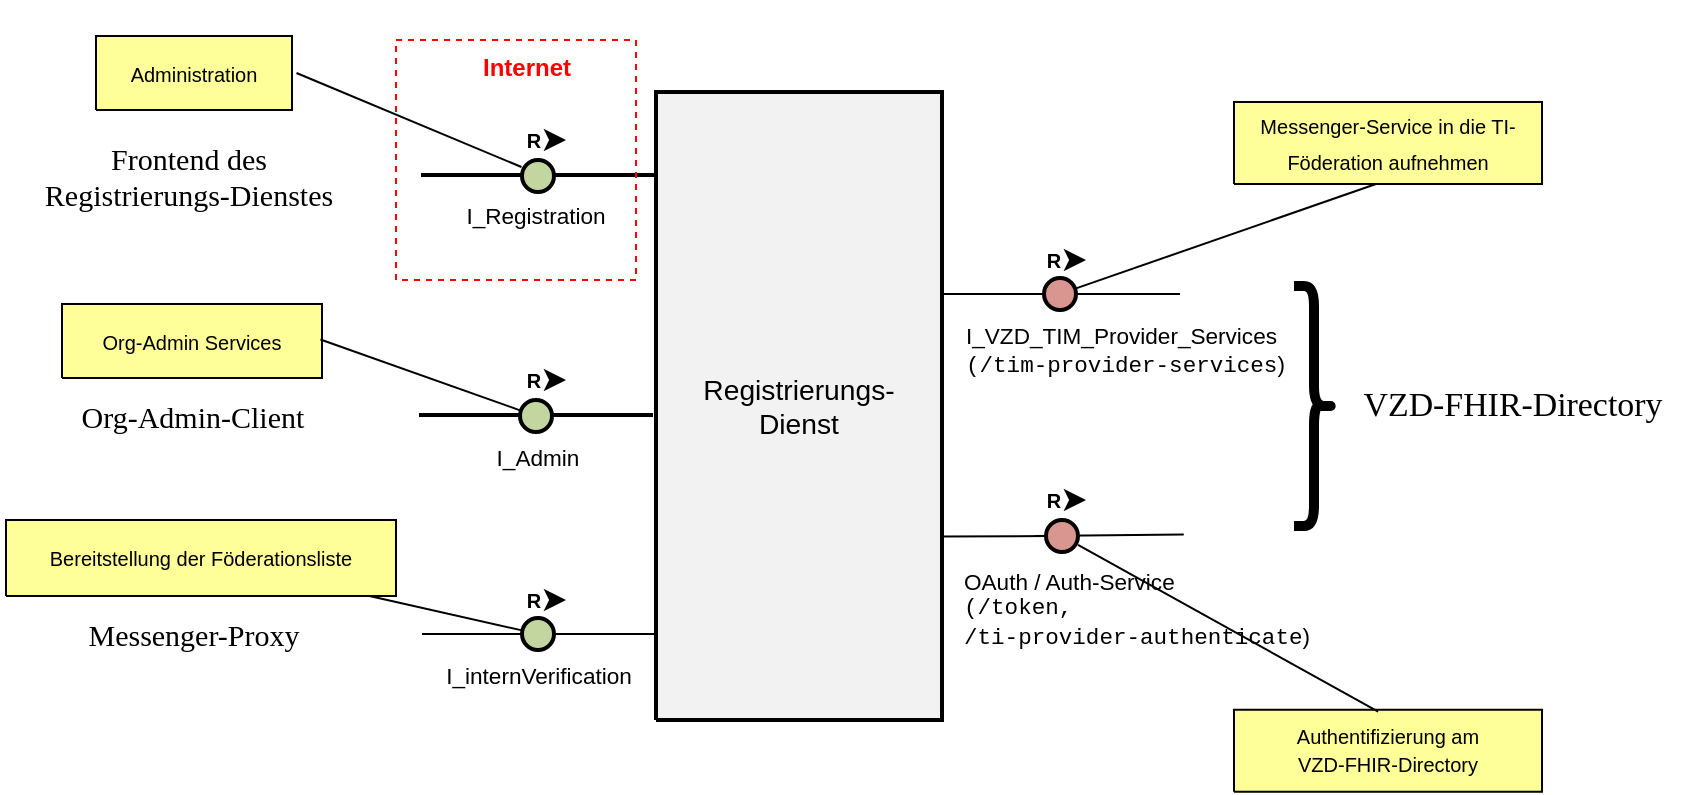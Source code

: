<mxfile>
    <diagram name="Registrierungs-Dienst" id="Jt1kmCQGUOwaI04WHO9y">
        <mxGraphModel dx="1717" dy="1294" grid="1" gridSize="10" guides="1" tooltips="1" connect="1" arrows="1" fold="1" page="1" pageScale="1" pageWidth="827" pageHeight="1169" math="0" shadow="0">
            <root>
                <mxCell id="0"/>
                <mxCell id="1" parent="0"/>
                <UserObject label="" tags="Anmerkungen" id="BjHA2RIbMJTQsHLxXjxR-1">
                    <mxCell style="vsdxID=97;fillColor=none;gradientColor=none;strokeColor=none;points=[];labelBackgroundColor=#ffffff;rounded=0;html=1;whiteSpace=wrap;" parent="1" vertex="1">
                        <mxGeometry x="120" y="154" height="37" as="geometry"/>
                    </mxCell>
                </UserObject>
                <mxCell id="BjHA2RIbMJTQsHLxXjxR-3" value="&lt;div style=&quot;&quot;&gt;&lt;font style=&quot;font-family: Arial; color: rgb(0, 0, 0); direction: ltr; letter-spacing: 0px; line-height: 140%; opacity: 1;&quot;&gt;&lt;font style=&quot;font-size: 10px;&quot;&gt;Org-Admin Services&lt;/font&gt;&lt;br&gt;&lt;/font&gt;&lt;/div&gt;" style="verticalAlign=middle;align=center;vsdxID=99;fillColor=#ffff99;gradientColor=none;shape=stencil(nZBLDoAgDERP0z3SIyjew0SURgSD+Lu9kMZoXLhwN9O+tukAlrNpJg1SzDH4QW/URgNYgZTkjA4UkwJUgGXng+6DX1zLfmoymdXo17xh5zmRJ6Q42BWCfc2oJfdAr+Yv+AP9Cb7OJ3H/2JG1HNGz/84klThPVCc=);strokeColor=#000000;points=[];labelBackgroundColor=none;rounded=0;html=1;whiteSpace=wrap;" parent="BjHA2RIbMJTQsHLxXjxR-1" vertex="1">
                    <mxGeometry x="-66" y="18" width="130" height="37" as="geometry"/>
                </mxCell>
                <UserObject label="&lt;div style=&quot;font-size: 1px&quot;&gt;&lt;font style=&quot;font-size:14.11px;font-family:Arial;color:#000000;direction:ltr;letter-spacing:0px;line-height:120%;opacity:1&quot;&gt;Registrierungs-&lt;br/&gt;Dienst&lt;br/&gt;&lt;/font&gt;&lt;/div&gt;" tags="Hintergrund" id="BjHA2RIbMJTQsHLxXjxR-4">
                    <mxCell style="verticalAlign=middle;align=center;vsdxID=14;fillColor=#f2f2f2;gradientColor=none;shape=stencil(nZBLDoAgDERP0z3SIyjew0SURgSD+Lu9kMZoXLhwN9O+tukAlrNpJg1SzDH4QW/URgNYgZTkjA4UkwJUgGXng+6DX1zLfmoymdXo17xh5zmRJ6Q42BWCfc2oJfdAr+Yv+AP9Cb7OJ3H/2JG1HNGz/84klThPVCc=);strokeColor=#000000;strokeWidth=2;spacingTop=-1;spacingBottom=-1;spacingLeft=-1;spacingRight=-1;points=[[0.5,0,0],[1,0.5,0],[0.5,0.5,0],[0.5,0.5,0]];labelBackgroundColor=none;rounded=0;html=1;whiteSpace=wrap;" parent="1" vertex="1">
                        <mxGeometry x="351" y="66" width="143" height="314" as="geometry"/>
                    </mxCell>
                </UserObject>
                <UserObject label="" tags="Anmerkungen" id="BjHA2RIbMJTQsHLxXjxR-5">
                    <mxCell style="vsdxID=29;fillColor=none;gradientColor=none;strokeColor=none;points=[];labelBackgroundColor=#ffffff;rounded=0;html=1;whiteSpace=wrap;" parent="1" vertex="1">
                        <mxGeometry x="121" y="20" height="37" as="geometry"/>
                    </mxCell>
                </UserObject>
                <mxCell id="BjHA2RIbMJTQsHLxXjxR-7" value="&lt;div style=&quot;&quot;&gt;&lt;font style=&quot;font-family: Arial; color: rgb(0, 0, 0); direction: ltr; letter-spacing: 0px; line-height: 140%; opacity: 1;&quot;&gt;&lt;font style=&quot;font-size: 10px;&quot;&gt;Administration&lt;/font&gt;&lt;br&gt;&lt;/font&gt;&lt;/div&gt;" style="verticalAlign=middle;align=center;vsdxID=31;fillColor=#ffff99;gradientColor=none;shape=stencil(nZBLDoAgDERP0z3SIyjew0SURgSD+Lu9kMZoXLhwN9O+tukAlrNpJg1SzDH4QW/URgNYgZTkjA4UkwJUgGXng+6DX1zLfmoymdXo17xh5zmRJ6Q42BWCfc2oJfdAr+Yv+AP9Cb7OJ3H/2JG1HNGz/84klThPVCc=);strokeColor=#000000;points=[];labelBackgroundColor=none;rounded=0;html=1;whiteSpace=wrap;" parent="BjHA2RIbMJTQsHLxXjxR-5" vertex="1">
                    <mxGeometry x="-50" y="18" width="98" height="37" as="geometry"/>
                </mxCell>
                <UserObject label="" tags="Anmerkungen" id="BjHA2RIbMJTQsHLxXjxR-11">
                    <mxCell style="vsdxID=35;fillColor=none;gradientColor=none;strokeColor=none;points=[];labelBackgroundColor=#ffffff;rounded=0;html=1;whiteSpace=wrap;" parent="1" vertex="1">
                        <mxGeometry x="718" y="51" height="41" as="geometry"/>
                    </mxCell>
                </UserObject>
                <mxCell id="BjHA2RIbMJTQsHLxXjxR-13" value="&lt;div style=&quot;&quot;&gt;&lt;font style=&quot;font-family: Arial; color: rgb(0, 0, 0); direction: ltr; letter-spacing: 0px; line-height: 140%; opacity: 1;&quot;&gt;&lt;font style=&quot;font-size: 10px;&quot;&gt;Messenger-Service in die TI-Föderation aufnehmen&lt;/font&gt;&lt;br&gt;&lt;/font&gt;&lt;/div&gt;" style="verticalAlign=middle;align=center;vsdxID=37;fillColor=#ffff99;gradientColor=none;shape=stencil(nZBLDoAgDERP0z3SIyjew0SURgSD+Lu9kMZoXLhwN9O+tukAlrNpJg1SzDH4QW/URgNYgZTkjA4UkwJUgGXng+6DX1zLfmoymdXo17xh5zmRJ6Q42BWCfc2oJfdAr+Yv+AP9Cb7OJ3H/2JG1HNGz/84klThPVCc=);strokeColor=#000000;points=[];labelBackgroundColor=none;rounded=0;html=1;whiteSpace=wrap;" parent="BjHA2RIbMJTQsHLxXjxR-11" vertex="1">
                    <mxGeometry x="-78" y="20" width="154" height="41" as="geometry"/>
                </mxCell>
                <UserObject label="" tags="Hintergrund" id="BjHA2RIbMJTQsHLxXjxR-14">
                    <mxCell style="vsdxID=51;fillColor=none;gradientColor=none;strokeColor=#000000;spacingTop=-3;spacingBottom=-3;spacingLeft=-2;spacingRight=-2;points=[];labelBackgroundColor=#ffffff;rounded=0;html=1;whiteSpace=wrap;" parent="1" vertex="1">
                        <mxGeometry x="234" y="107" width="116" height="1" as="geometry"/>
                    </mxCell>
                </UserObject>
                <mxCell id="BjHA2RIbMJTQsHLxXjxR-20" value="&lt;div style=&quot;font-size: 1px&quot;&gt;&lt;font style=&quot;font-size:11.29px;font-family:Arial;color:#000000;direction:ltr;letter-spacing:0px;line-height:120%;opacity:1&quot;&gt;I_Registration&lt;br/&gt;&lt;/font&gt;&lt;/div&gt;" style="text;vsdxID=51;fillColor=none;gradientColor=none;strokeColor=none;spacingTop=-3;spacingBottom=-3;spacingLeft=-2;spacingRight=-2;points=[];labelBackgroundColor=#ffffff;rounded=0;html=1;whiteSpace=wrap;verticalAlign=middle;align=center;;html=1;" parent="BjHA2RIbMJTQsHLxXjxR-14" vertex="1">
                    <mxGeometry x="18.79" y="-16.32" width="75.61" height="75.61" as="geometry"/>
                </mxCell>
                <mxCell id="BjHA2RIbMJTQsHLxXjxR-15" value="&lt;div style=&quot;font-size: 1px&quot;&gt;&lt;/div&gt;" style="vsdxID=52;edgeStyle=none;startArrow=none;endArrow=none;startSize=5;endSize=5;strokeColor=#000000;spacingTop=-3;spacingBottom=-3;spacingLeft=-2;spacingRight=-2;verticalAlign=middle;html=1;labelBackgroundColor=#ffffff;rounded=0;align=center;" parent="BjHA2RIbMJTQsHLxXjxR-14" edge="1">
                    <mxGeometry relative="1" as="geometry">
                        <mxPoint as="offset"/>
                        <Array as="points"/>
                        <mxPoint y="1" as="sourcePoint"/>
                        <mxPoint x="50" y="1" as="targetPoint"/>
                    </mxGeometry>
                </mxCell>
                <mxCell id="BjHA2RIbMJTQsHLxXjxR-16" value="&lt;div style=&quot;font-size: 1px&quot;&gt;&lt;/div&gt;" style="vsdxID=53;edgeStyle=none;startArrow=none;endArrow=none;startSize=5;endSize=5;strokeColor=#000000;spacingTop=-3;spacingBottom=-3;spacingLeft=-2;spacingRight=-2;verticalAlign=middle;html=1;labelBackgroundColor=#ffffff;rounded=0;align=center;" parent="BjHA2RIbMJTQsHLxXjxR-14" edge="1">
                    <mxGeometry relative="1" as="geometry">
                        <mxPoint as="offset"/>
                        <Array as="points"/>
                        <mxPoint x="66" y="1" as="sourcePoint"/>
                        <mxPoint x="116" y="1" as="targetPoint"/>
                    </mxGeometry>
                </mxCell>
                <mxCell id="BjHA2RIbMJTQsHLxXjxR-17" value="&lt;div style=&quot;font-size: 1px&quot;&gt;&lt;/div&gt;" style="verticalAlign=middle;align=center;vsdxID=54;fillColor=#c4d6a0;gradientColor=none;shape=stencil(vVHLDsIgEPwajiQI6RfU+h8bu22JCGRB2/69kG1iazx58DazM/vIjjBtmiCi0CplCjecbZ8nYc5Ca+snJJsLEqYTph0C4Ujh4XvmEaqzont41gkL96naodXKrGF6YSfQtUi0OXXDVlqPfJNP6usotUhYbJIUMmQb/GGrAxpRljVycDBuc1hKM2LclX8/7H9nFfB+82Cd45T2+mcspcSRmu4F);strokeColor=#000000;strokeWidth=2;spacingTop=-3;spacingBottom=-3;spacingLeft=-2;spacingRight=-2;points=[];labelBackgroundColor=none;rounded=0;html=1;whiteSpace=wrap;" parent="BjHA2RIbMJTQsHLxXjxR-14" vertex="1">
                    <mxGeometry x="50" y="-7" width="16" height="16" as="geometry"/>
                </mxCell>
                <UserObject label="" tags="Hintergrund" id="BjHA2RIbMJTQsHLxXjxR-21">
                    <mxCell style="vsdxID=56;fillColor=none;gradientColor=none;strokeColor=none;spacingTop=-3;spacingBottom=-3;spacingLeft=-2;spacingRight=-2;points=[];labelBackgroundColor=#ffffff;rounded=0;html=1;whiteSpace=wrap;" parent="1" vertex="1">
                        <mxGeometry x="234" y="336" width="116" height="1" as="geometry"/>
                    </mxCell>
                </UserObject>
                <mxCell id="BjHA2RIbMJTQsHLxXjxR-27" value="&lt;div style=&quot;font-size: 1px&quot;&gt;&lt;font style=&quot;font-size:11.29px;font-family:Arial;color:#000000;direction:ltr;letter-spacing:0px;line-height:120%;opacity:1&quot;&gt;I_internVerification&lt;br/&gt;&lt;/font&gt;&lt;/div&gt;" style="text;vsdxID=56;fillColor=none;gradientColor=none;strokeColor=none;spacingTop=-3;spacingBottom=-3;spacingLeft=-2;spacingRight=-2;points=[];labelBackgroundColor=#ffffff;rounded=0;html=1;whiteSpace=wrap;verticalAlign=middle;align=center;;html=1;" parent="BjHA2RIbMJTQsHLxXjxR-21" vertex="1">
                    <mxGeometry x="9.47" y="-27.62" width="99.46" height="99.46" as="geometry"/>
                </mxCell>
                <mxCell id="BjHA2RIbMJTQsHLxXjxR-22" value="&lt;div style=&quot;font-size: 1px&quot;&gt;&lt;/div&gt;" style="vsdxID=57;edgeStyle=none;startArrow=none;endArrow=none;startSize=5;endSize=5;strokeColor=#000000;spacingTop=-3;spacingBottom=-3;spacingLeft=-2;spacingRight=-2;verticalAlign=middle;html=1;labelBackgroundColor=#ffffff;rounded=0;align=center;" parent="BjHA2RIbMJTQsHLxXjxR-21" edge="1">
                    <mxGeometry relative="1" as="geometry">
                        <mxPoint as="offset"/>
                        <Array as="points"/>
                        <mxPoint y="1" as="sourcePoint"/>
                        <mxPoint x="50" y="1" as="targetPoint"/>
                    </mxGeometry>
                </mxCell>
                <mxCell id="BjHA2RIbMJTQsHLxXjxR-23" value="&lt;div style=&quot;font-size: 1px&quot;&gt;&lt;/div&gt;" style="vsdxID=58;edgeStyle=none;startArrow=none;endArrow=none;startSize=5;endSize=5;strokeColor=#000000;spacingTop=-3;spacingBottom=-3;spacingLeft=-2;spacingRight=-2;verticalAlign=middle;html=1;labelBackgroundColor=#ffffff;rounded=0;align=center;" parent="BjHA2RIbMJTQsHLxXjxR-21" edge="1">
                    <mxGeometry relative="1" as="geometry">
                        <mxPoint as="offset"/>
                        <Array as="points"/>
                        <mxPoint x="66" y="1" as="sourcePoint"/>
                        <mxPoint x="116" y="1" as="targetPoint"/>
                    </mxGeometry>
                </mxCell>
                <mxCell id="BjHA2RIbMJTQsHLxXjxR-24" value="&lt;div style=&quot;font-size: 1px&quot;&gt;&lt;/div&gt;" style="verticalAlign=middle;align=center;vsdxID=59;fillColor=#c4d6a0;gradientColor=none;shape=stencil(vVHLDsIgEPwajiQI6RfU+h8bu22JCGRB2/69kG1iazx58DazM/vIjjBtmiCi0CplCjecbZ8nYc5Ca+snJJsLEqYTph0C4Ujh4XvmEaqzont41gkL96naodXKrGF6YSfQtUi0OXXDVlqPfJNP6usotUhYbJIUMmQb/GGrAxpRljVycDBuc1hKM2LclX8/7H9nFfB+82Cd45T2+mcspcSRmu4F);strokeColor=#000000;strokeWidth=2;spacingTop=-3;spacingBottom=-3;spacingLeft=-2;spacingRight=-2;points=[];labelBackgroundColor=none;rounded=0;html=1;whiteSpace=wrap;" parent="BjHA2RIbMJTQsHLxXjxR-21" vertex="1">
                    <mxGeometry x="50" y="-7" width="16" height="16" as="geometry"/>
                </mxCell>
                <UserObject label="&lt;div style=&quot;font-size: 1px&quot;&gt;&lt;font style=&quot;font-size:16.93px;font-family:Calibri;color:#000000;direction:ltr;letter-spacing:0px;line-height:120%;opacity:1&quot;&gt;VZD-FHIR-Directory&lt;br/&gt;&lt;/font&gt;&lt;/div&gt;" tags="Hintergrund" id="BjHA2RIbMJTQsHLxXjxR-35">
                    <mxCell style="verticalAlign=middle;align=center;vsdxID=78;fillColor=none;gradientColor=none;shape=stencil(nZBLDoAgDERP0z3SIyjew0SURgSD+Lu9kMZoXLhwN9O+tukAlrNpJg1SzDH4QW/URgNYgZTkjA4UkwJUgGXng+6DX1zLfmoymdXo17xh5zmRJ6Q42BWCfc2oJfdAr+Yv+AP9Cb7OJ3H/2JG1HNGz/84klThPVCc=);strokeColor=none;points=[];labelBackgroundColor=none;rounded=0;html=1;whiteSpace=wrap;" parent="1" vertex="1">
                        <mxGeometry x="692" y="209" width="175" height="28" as="geometry"/>
                    </mxCell>
                </UserObject>
                <UserObject label="&lt;div style=&quot;&quot;&gt;&lt;font style=&quot;font-family: Calibri; color: rgb(0, 0, 0); direction: ltr; letter-spacing: 0px; line-height: 120%; opacity: 1;&quot;&gt;&lt;font style=&quot;font-size: 15px;&quot;&gt;Messenger-Proxy&lt;/font&gt;&lt;br&gt;&lt;/font&gt;&lt;/div&gt;" tags="Hintergrund" id="BjHA2RIbMJTQsHLxXjxR-36">
                    <mxCell style="verticalAlign=middle;align=center;vsdxID=80;fillColor=none;gradientColor=none;shape=stencil(nZBLDoAgDERP0z3SIyjew0SURgSD+Lu9kMZoXLhwN9O+tukAlrNpJg1SzDH4QW/URgNYgZTkjA4UkwJUgGXng+6DX1zLfmoymdXo17xh5zmRJ6Q42BWCfc2oJfdAr+Yv+AP9Cb7OJ3H/2JG1HNGz/84klThPVCc=);strokeColor=none;points=[];labelBackgroundColor=none;rounded=0;html=1;whiteSpace=wrap;" parent="1" vertex="1">
                        <mxGeometry x="41.5" y="324" width="156" height="28" as="geometry"/>
                    </mxCell>
                </UserObject>
                <UserObject label="&lt;div style=&quot;font-size: 15px;&quot;&gt;&lt;font style=&quot;font-size: 15px; font-family: Calibri; color: rgb(0, 0, 0); direction: ltr; letter-spacing: 0px; line-height: 120%; opacity: 1;&quot;&gt;Frontend des &lt;br&gt;Registrierungs-Dienstes&lt;br&gt;&lt;/font&gt;&lt;/div&gt;" tags="Hintergrund" id="BjHA2RIbMJTQsHLxXjxR-37">
                    <mxCell style="verticalAlign=middle;align=center;vsdxID=83;fillColor=none;gradientColor=none;shape=stencil(nZBLDoAgDERP0z3SIyjew0SURgSD+Lu9kMZoXLhwN9O+tukAlrNpJg1SzDH4QW/URgNYgZTkjA4UkwJUgGXng+6DX1zLfmoymdXo17xh5zmRJ6Q42BWCfc2oJfdAr+Yv+AP9Cb7OJ3H/2JG1HNGz/84klThPVCc=);strokeColor=none;points=[];labelBackgroundColor=none;rounded=0;html=1;whiteSpace=wrap;" parent="1" vertex="1">
                        <mxGeometry x="23.5" y="94" width="187" height="28" as="geometry"/>
                    </mxCell>
                </UserObject>
                <UserObject label="" tags="Anmerkungen" id="BjHA2RIbMJTQsHLxXjxR-39">
                    <mxCell style="vsdxID=85;fillColor=none;gradientColor=none;strokeColor=none;points=[];labelBackgroundColor=#ffffff;rounded=0;html=1;whiteSpace=wrap;" parent="1" vertex="1">
                        <mxGeometry x="692" y="358" width="102" height="57.84" as="geometry"/>
                    </mxCell>
                </UserObject>
                <mxCell id="BjHA2RIbMJTQsHLxXjxR-41" value="&lt;div style=&quot;font-size: 10px;&quot;&gt;&lt;font style=&quot;font-size: 10px; font-family: Arial; color: rgb(0, 0, 0); direction: ltr; letter-spacing: 0px; line-height: 140%; opacity: 1;&quot;&gt;Authentifizierung am &lt;br&gt;VZD-FHIR-Directory&lt;br&gt;&lt;/font&gt;&lt;/div&gt;" style="verticalAlign=middle;align=center;vsdxID=87;fillColor=#ffff99;gradientColor=none;shape=stencil(nZBLDoAgDERP0z3SIyjew0SURgSD+Lu9kMZoXLhwN9O+tukAlrNpJg1SzDH4QW/URgNYgZTkjA4UkwJUgGXng+6DX1zLfmoymdXo17xh5zmRJ6Q42BWCfc2oJfdAr+Yv+AP9Cb7OJ3H/2JG1HNGz/84klThPVCc=);strokeColor=#000000;points=[];labelBackgroundColor=none;rounded=0;html=1;whiteSpace=wrap;" parent="BjHA2RIbMJTQsHLxXjxR-39" vertex="1">
                    <mxGeometry x="-52" y="16.84" width="154" height="41" as="geometry"/>
                </mxCell>
                <UserObject label="" tags="Hintergrund" id="BjHA2RIbMJTQsHLxXjxR-42">
                    <mxCell style="vsdxID=71;fillColor=none;gradientColor=none;strokeColor=none;spacingTop=-3;spacingBottom=-3;spacingLeft=-2;spacingRight=-2;points=[];labelBackgroundColor=#ffffff;rounded=0;html=1;whiteSpace=wrap;" parent="1" vertex="1">
                        <mxGeometry x="505" y="287" width="205" height="50.97" as="geometry"/>
                    </mxCell>
                </UserObject>
                <mxCell id="BjHA2RIbMJTQsHLxXjxR-43" value="&lt;div style=&quot;font-size: 1px&quot;&gt;&lt;/div&gt;" style="vsdxID=72;edgeStyle=none;startArrow=none;endArrow=none;startSize=5;endSize=5;strokeColor=#000000;spacingTop=-3;spacingBottom=-3;spacingLeft=-2;spacingRight=-2;verticalAlign=middle;html=1;labelBackgroundColor=#ffffff;rounded=0;align=center;exitX=0.997;exitY=0.708;exitDx=0;exitDy=0;exitPerimeter=0;" parent="BjHA2RIbMJTQsHLxXjxR-42" source="BjHA2RIbMJTQsHLxXjxR-4" edge="1">
                    <mxGeometry relative="1" as="geometry">
                        <mxPoint as="offset"/>
                        <Array as="points"/>
                        <mxPoint x="-5.445" y="1.172" as="sourcePoint"/>
                        <mxPoint x="44.062" y="1" as="targetPoint"/>
                    </mxGeometry>
                </mxCell>
                <mxCell id="BjHA2RIbMJTQsHLxXjxR-44" value="&lt;div style=&quot;font-size: 1px&quot;&gt;&lt;/div&gt;" style="vsdxID=73;edgeStyle=none;startArrow=none;endArrow=none;startSize=5;endSize=5;strokeColor=#000000;spacingTop=-3;spacingBottom=-3;spacingLeft=-2;spacingRight=-2;verticalAlign=middle;html=1;labelBackgroundColor=#ffffff;rounded=0;align=center;entryX=0.536;entryY=0.004;entryDx=0;entryDy=0;entryPerimeter=0;" parent="BjHA2RIbMJTQsHLxXjxR-42" target="BjHA2RIbMJTQsHLxXjxR-42" edge="1">
                    <mxGeometry relative="1" as="geometry">
                        <mxPoint as="offset"/>
                        <Array as="points"/>
                        <mxPoint x="35.562" y="1" as="sourcePoint"/>
                        <mxPoint x="105" y="3" as="targetPoint"/>
                    </mxGeometry>
                </mxCell>
                <mxCell id="BjHA2RIbMJTQsHLxXjxR-48" value="&lt;div style=&quot;font-size: 1px&quot;&gt;&lt;font style=&quot;font-size:11.29px;font-family:Arial;color:#000000;direction:ltr;letter-spacing:0px;line-height:120%;opacity:1&quot;&gt;OAuth / Auth-Service&lt;/font&gt;&lt;/div&gt;&lt;div style=&quot;font-size: 1px&quot;&gt;&lt;font style=&quot;font-size:11.29px;font-family:Courier New;color:#000000;direction:ltr;letter-spacing:0px;line-height:120%;opacity:1&quot;&gt;(/token,&lt;br&gt;&lt;/font&gt;&lt;font style=&quot;font-size:11.29px;font-family:Courier New;color:#000000;direction:ltr;letter-spacing:0px;line-height:120%;opacity:1&quot;&gt;/ti-provider-authenticate&lt;/font&gt;&lt;font style=&quot;font-size:11.29px;font-family:Arial;color:#000000;direction:ltr;letter-spacing:0px;line-height:120%;opacity:1&quot;&gt;)&lt;/font&gt;&lt;/div&gt;" style="text;vsdxID=71;fillColor=none;gradientColor=none;strokeColor=none;spacingTop=-3;spacingBottom=-3;spacingLeft=-2;spacingRight=-2;points=[];labelBackgroundColor=#ffffff;rounded=0;html=1;whiteSpace=wrap;verticalAlign=middle;align=left;;html=1;" parent="BjHA2RIbMJTQsHLxXjxR-42" vertex="1">
                    <mxGeometry y="30" width="205" height="16.97" as="geometry"/>
                </mxCell>
                <UserObject label="" tags="Hintergrund" id="BjHA2RIbMJTQsHLxXjxR-49">
                    <mxCell style="vsdxID=88;fillColor=none;gradientColor=none;strokeColor=#000000;spacingTop=-3;spacingBottom=-3;spacingLeft=-2;spacingRight=-2;points=[];labelBackgroundColor=#ffffff;rounded=0;html=1;whiteSpace=wrap;" parent="1" vertex="1">
                        <mxGeometry x="233" y="227" width="116" height="1" as="geometry"/>
                    </mxCell>
                </UserObject>
                <mxCell id="BjHA2RIbMJTQsHLxXjxR-55" value="&lt;div style=&quot;font-size: 1px&quot;&gt;&lt;font style=&quot;font-size:11.29px;font-family:Arial;color:#000000;direction:ltr;letter-spacing:0px;line-height:120%;opacity:1&quot;&gt;I_Admin&lt;br&gt;&lt;/font&gt;&lt;/div&gt;" style="text;vsdxID=88;fillColor=none;gradientColor=none;strokeColor=none;spacingTop=-3;spacingBottom=-3;spacingLeft=-2;spacingRight=-2;points=[];labelBackgroundColor=#ffffff;rounded=0;html=1;whiteSpace=wrap;verticalAlign=middle;align=center;;html=1;" parent="BjHA2RIbMJTQsHLxXjxR-49" vertex="1">
                    <mxGeometry x="17" y="-20.1" width="84.41" height="84.41" as="geometry"/>
                </mxCell>
                <mxCell id="BjHA2RIbMJTQsHLxXjxR-50" value="&lt;div style=&quot;font-size: 1px&quot;&gt;&lt;/div&gt;" style="vsdxID=89;edgeStyle=none;startArrow=none;endArrow=none;startSize=5;endSize=5;strokeColor=#000000;spacingTop=-3;spacingBottom=-3;spacingLeft=-2;spacingRight=-2;verticalAlign=middle;html=1;labelBackgroundColor=#ffffff;rounded=0;align=center;" parent="BjHA2RIbMJTQsHLxXjxR-49" edge="1">
                    <mxGeometry relative="1" as="geometry">
                        <mxPoint as="offset"/>
                        <Array as="points"/>
                        <mxPoint y="1" as="sourcePoint"/>
                        <mxPoint x="50" y="1" as="targetPoint"/>
                    </mxGeometry>
                </mxCell>
                <mxCell id="BjHA2RIbMJTQsHLxXjxR-51" value="&lt;div style=&quot;font-size: 1px&quot;&gt;&lt;/div&gt;" style="vsdxID=90;edgeStyle=none;startArrow=none;endArrow=none;startSize=5;endSize=5;strokeColor=#000000;spacingTop=-3;spacingBottom=-3;spacingLeft=-2;spacingRight=-2;verticalAlign=middle;html=1;labelBackgroundColor=#ffffff;rounded=0;align=center;" parent="BjHA2RIbMJTQsHLxXjxR-49" edge="1">
                    <mxGeometry relative="1" as="geometry">
                        <mxPoint as="offset"/>
                        <Array as="points"/>
                        <mxPoint x="66" y="1" as="sourcePoint"/>
                        <mxPoint x="116" y="1" as="targetPoint"/>
                    </mxGeometry>
                </mxCell>
                <mxCell id="BjHA2RIbMJTQsHLxXjxR-52" value="&lt;div style=&quot;font-size: 1px&quot;&gt;&lt;/div&gt;" style="verticalAlign=middle;align=center;vsdxID=91;fillColor=#c4d6a0;gradientColor=none;shape=stencil(vVHLDsIgEPwajiQI6RfU+h8bu22JCGRB2/69kG1iazx58DazM/vIjjBtmiCi0CplCjecbZ8nYc5Ca+snJJsLEqYTph0C4Ujh4XvmEaqzont41gkL96naodXKrGF6YSfQtUi0OXXDVlqPfJNP6usotUhYbJIUMmQb/GGrAxpRljVycDBuc1hKM2LclX8/7H9nFfB+82Cd45T2+mcspcSRmu4F);strokeColor=#000000;strokeWidth=2;spacingTop=-3;spacingBottom=-3;spacingLeft=-2;spacingRight=-2;points=[];labelBackgroundColor=none;rounded=0;html=1;whiteSpace=wrap;" parent="BjHA2RIbMJTQsHLxXjxR-49" vertex="1">
                    <mxGeometry x="50" y="-7" width="16" height="16" as="geometry"/>
                </mxCell>
                <UserObject label="&lt;div style=&quot;&quot;&gt;&lt;font style=&quot;font-family: Calibri; color: rgb(0, 0, 0); direction: ltr; letter-spacing: 0px; line-height: 120%; opacity: 1;&quot;&gt;&lt;font style=&quot;font-size: 15px;&quot;&gt;Org-Admin-Client&lt;/font&gt;&lt;br&gt;&lt;/font&gt;&lt;/div&gt;" tags="Hintergrund" id="BjHA2RIbMJTQsHLxXjxR-56">
                    <mxCell style="verticalAlign=middle;align=center;vsdxID=96;fillColor=none;gradientColor=none;shape=stencil(nZBLDoAgDERP0z3SIyjew0SURgSD+Lu9kMZoXLhwN9O+tukAlrNpJg1SzDH4QW/URgNYgZTkjA4UkwJUgGXng+6DX1zLfmoymdXo17xh5zmRJ6Q42BWCfc2oJfdAr+Yv+AP9Cb7OJ3H/2JG1HNGz/84klThPVCc=);strokeColor=none;points=[];labelBackgroundColor=none;rounded=0;html=1;whiteSpace=wrap;" parent="1" vertex="1">
                        <mxGeometry x="26" y="215" width="187" height="28" as="geometry"/>
                    </mxCell>
                </UserObject>
                <mxCell id="BjHA2RIbMJTQsHLxXjxR-12" style="vsdxID=36;edgeStyle=none;startArrow=none;endArrow=none;startSize=5;endSize=5;strokeColor=#000000;spacingTop=0;spacingBottom=0;spacingLeft=0;spacingRight=0;verticalAlign=middle;html=1;labelBackgroundColor=#ffffff;rounded=0;exitX=0.461;exitY=1;exitDx=0;exitDy=0;exitPerimeter=0;" parent="1" source="BjHA2RIbMJTQsHLxXjxR-13" target="BjHA2RIbMJTQsHLxXjxR-31" edge="1">
                    <mxGeometry y="41" relative="1" as="geometry">
                        <Array as="points"/>
                        <mxPoint x="810" y="20" as="sourcePoint"/>
                        <mxPoint x="562.88" y="159.725" as="targetPoint"/>
                    </mxGeometry>
                </mxCell>
                <mxCell id="BjHA2RIbMJTQsHLxXjxR-58" value="" style="group" parent="1" vertex="1" connectable="0">
                    <mxGeometry x="530" y="140" width="40" height="28" as="geometry"/>
                </mxCell>
                <mxCell id="BjHA2RIbMJTQsHLxXjxR-66" value="" style="group" parent="BjHA2RIbMJTQsHLxXjxR-58" vertex="1" connectable="0">
                    <mxGeometry width="40" height="20" as="geometry"/>
                </mxCell>
                <mxCell id="BjHA2RIbMJTQsHLxXjxR-59" value="R" style="text;html=1;strokeColor=none;fillColor=none;align=center;verticalAlign=middle;whiteSpace=wrap;overflow=hidden;fontFamily=Helvetica;fontSize=10;fontColor=#000000;fontStyle=1" parent="BjHA2RIbMJTQsHLxXjxR-66" vertex="1">
                    <mxGeometry width="40" height="20" as="geometry"/>
                </mxCell>
                <mxCell id="BjHA2RIbMJTQsHLxXjxR-61" style="edgeStyle=none;rounded=0;html=1;startArrow=none;startFill=0;endArrow=classic;endFill=1;jettySize=auto;orthogonalLoop=1;strokeColor=#000000;fontFamily=Helvetica;fontSize=10;fontColor=#000000;targetPerimeterSpacing=0;endSize=8;sourcePerimeterSpacing=0;startSize=0;" parent="BjHA2RIbMJTQsHLxXjxR-66" edge="1">
                    <mxGeometry relative="1" as="geometry">
                        <mxPoint x="36" y="10" as="targetPoint"/>
                        <mxPoint x="28" y="10" as="sourcePoint"/>
                    </mxGeometry>
                </mxCell>
                <mxCell id="BjHA2RIbMJTQsHLxXjxR-29" value="&lt;div style=&quot;font-size: 1px&quot;&gt;&lt;/div&gt;" style="vsdxID=67;edgeStyle=none;startArrow=none;endArrow=none;startSize=5;endSize=5;strokeColor=#000000;spacingTop=-3;spacingBottom=-3;spacingLeft=-2;spacingRight=-2;verticalAlign=middle;html=1;labelBackgroundColor=#ffffff;rounded=0;align=center;" parent="1" edge="1">
                    <mxGeometry relative="1" as="geometry">
                        <mxPoint x="-1" as="offset"/>
                        <Array as="points"/>
                        <mxPoint x="494" y="167" as="sourcePoint"/>
                        <mxPoint x="545" y="167" as="targetPoint"/>
                    </mxGeometry>
                </mxCell>
                <mxCell id="BjHA2RIbMJTQsHLxXjxR-30" value="&lt;div style=&quot;font-size: 1px&quot;&gt;&lt;/div&gt;" style="vsdxID=68;edgeStyle=none;startArrow=none;endArrow=none;startSize=5;endSize=5;strokeColor=#000000;spacingTop=-3;spacingBottom=-3;spacingLeft=-2;spacingRight=-2;verticalAlign=middle;html=1;labelBackgroundColor=#ffffff;rounded=0;align=center;" parent="1" edge="1">
                    <mxGeometry relative="1" as="geometry">
                        <mxPoint x="-1" as="offset"/>
                        <Array as="points"/>
                        <mxPoint x="561" y="167" as="sourcePoint"/>
                        <mxPoint x="613" y="167" as="targetPoint"/>
                    </mxGeometry>
                </mxCell>
                <mxCell id="BjHA2RIbMJTQsHLxXjxR-31" value="&lt;div style=&quot;font-size: 1px&quot;&gt;&lt;/div&gt;" style="verticalAlign=middle;align=center;vsdxID=69;fillColor=#d9958f;gradientColor=none;shape=stencil(vVHLDsIgEPwajiQI6RfU+h8bu22JCGRB2/69kG1iazx58DazM/vIjjBtmiCi0CplCjecbZ8nYc5Ca+snJJsLEqYTph0C4Ujh4XvmEaqzont41gkL96naodXKrGF6YSfQtUi0OXXDVlqPfJNP6usotUhYbJIUMmQb/GGrAxpRljVycDBuc1hKM2LclX8/7H9nFfB+82Cd45T2+mcspcSRmu4F);strokeColor=#000000;strokeWidth=2;spacingTop=-3;spacingBottom=-3;spacingLeft=-2;spacingRight=-2;points=[];labelBackgroundColor=none;rounded=0;html=1;whiteSpace=wrap;" parent="1" vertex="1">
                    <mxGeometry x="545" y="159" width="16" height="16" as="geometry"/>
                </mxCell>
                <mxCell id="BjHA2RIbMJTQsHLxXjxR-34" value="&lt;div style=&quot;font-size: 1px&quot;&gt;&lt;font style=&quot;font-size:11.29px;font-family:Arial;color:#000000;direction:ltr;letter-spacing:0px;line-height:120%;opacity:1&quot;&gt;I_VZD_TIM_Provider_Services&lt;br&gt;&lt;/font&gt;&lt;font style=&quot;font-size:11.29px;font-family:Courier New;color:#000000;direction:ltr;letter-spacing:0px;line-height:120%;opacity:1&quot;&gt;(/tim-provider-services&lt;/font&gt;&lt;font style=&quot;font-size:11.29px;font-family:Arial;color:#000000;direction:ltr;letter-spacing:0px;line-height:120%;opacity:1&quot;&gt;)&lt;br&gt;&lt;/font&gt;&lt;/div&gt;" style="text;vsdxID=66;fillColor=none;gradientColor=none;strokeColor=none;spacingTop=-3;spacingBottom=-3;spacingLeft=-2;spacingRight=-2;points=[];labelBackgroundColor=#FFFFFF;rounded=0;html=1;whiteSpace=wrap;verticalAlign=middle;align=left;;html=1;movable=1;resizable=1;rotatable=1;deletable=1;editable=1;connectable=1;" parent="1" vertex="1">
                    <mxGeometry x="506" y="166" width="157.72" height="60.2" as="geometry"/>
                </mxCell>
                <mxCell id="BjHA2RIbMJTQsHLxXjxR-67" value="" style="group" parent="1" vertex="1" connectable="0">
                    <mxGeometry x="530" y="260" width="40" height="20" as="geometry"/>
                </mxCell>
                <mxCell id="BjHA2RIbMJTQsHLxXjxR-68" value="R" style="text;html=1;strokeColor=none;fillColor=none;align=center;verticalAlign=middle;whiteSpace=wrap;overflow=hidden;fontFamily=Helvetica;fontSize=10;fontColor=#000000;fontStyle=1" parent="BjHA2RIbMJTQsHLxXjxR-67" vertex="1">
                    <mxGeometry width="40" height="20" as="geometry"/>
                </mxCell>
                <mxCell id="BjHA2RIbMJTQsHLxXjxR-69" style="edgeStyle=none;rounded=0;html=1;startArrow=none;startFill=0;endArrow=classic;endFill=1;jettySize=auto;orthogonalLoop=1;strokeColor=#000000;fontFamily=Helvetica;fontSize=10;fontColor=#000000;targetPerimeterSpacing=0;endSize=8;sourcePerimeterSpacing=0;startSize=0;" parent="BjHA2RIbMJTQsHLxXjxR-67" edge="1">
                    <mxGeometry relative="1" as="geometry">
                        <mxPoint x="36" y="10" as="targetPoint"/>
                        <mxPoint x="28" y="10" as="sourcePoint"/>
                    </mxGeometry>
                </mxCell>
                <mxCell id="BjHA2RIbMJTQsHLxXjxR-10" value="&lt;div style=&quot;font-size: 10px;&quot;&gt;&lt;font style=&quot;font-size: 10px; font-family: Arial; color: rgb(0, 0, 0); direction: ltr; letter-spacing: 0px; line-height: 140%; opacity: 1;&quot;&gt;Bereitstellung der Föderationsliste&lt;br&gt;&lt;/font&gt;&lt;/div&gt;" style="verticalAlign=middle;align=center;vsdxID=34;fillColor=#ffff99;gradientColor=none;shape=stencil(nZBLDoAgDERP0z3SIyjew0SURgSD+Lu9kMZoXLhwN9O+tukAlrNpJg1SzDH4QW/URgNYgZTkjA4UkwJUgGXng+6DX1zLfmoymdXo17xh5zmRJ6Q42BWCfc2oJfdAr+Yv+AP9Cb7OJ3H/2JG1HNGz/84klThPVCc=);strokeColor=#000000;points=[];labelBackgroundColor=none;rounded=0;html=1;whiteSpace=wrap;" parent="1" vertex="1">
                    <mxGeometry x="26" y="280" width="195" height="38" as="geometry"/>
                </mxCell>
                <mxCell id="BjHA2RIbMJTQsHLxXjxR-74" value="" style="group" parent="1" vertex="1" connectable="0">
                    <mxGeometry x="270" y="80" width="40" height="28" as="geometry"/>
                </mxCell>
                <mxCell id="BjHA2RIbMJTQsHLxXjxR-75" value="" style="group" parent="BjHA2RIbMJTQsHLxXjxR-74" vertex="1" connectable="0">
                    <mxGeometry width="40" height="20" as="geometry"/>
                </mxCell>
                <mxCell id="BjHA2RIbMJTQsHLxXjxR-76" value="R" style="text;html=1;strokeColor=none;fillColor=none;align=center;verticalAlign=middle;whiteSpace=wrap;overflow=hidden;fontFamily=Helvetica;fontSize=10;fontColor=#000000;fontStyle=1" parent="BjHA2RIbMJTQsHLxXjxR-75" vertex="1">
                    <mxGeometry width="40" height="20" as="geometry"/>
                </mxCell>
                <mxCell id="BjHA2RIbMJTQsHLxXjxR-77" style="edgeStyle=none;rounded=0;html=1;startArrow=none;startFill=0;endArrow=classic;endFill=1;jettySize=auto;orthogonalLoop=1;strokeColor=#000000;fontFamily=Helvetica;fontSize=10;fontColor=#000000;targetPerimeterSpacing=0;endSize=8;sourcePerimeterSpacing=0;startSize=0;" parent="BjHA2RIbMJTQsHLxXjxR-75" edge="1">
                    <mxGeometry relative="1" as="geometry">
                        <mxPoint x="36" y="10" as="targetPoint"/>
                        <mxPoint x="28" y="10" as="sourcePoint"/>
                    </mxGeometry>
                </mxCell>
                <mxCell id="BjHA2RIbMJTQsHLxXjxR-78" value="" style="group" parent="1" vertex="1" connectable="0">
                    <mxGeometry x="270" y="200" width="40" height="28" as="geometry"/>
                </mxCell>
                <mxCell id="BjHA2RIbMJTQsHLxXjxR-79" value="" style="group" parent="BjHA2RIbMJTQsHLxXjxR-78" vertex="1" connectable="0">
                    <mxGeometry width="40" height="20" as="geometry"/>
                </mxCell>
                <mxCell id="BjHA2RIbMJTQsHLxXjxR-80" value="R" style="text;html=1;strokeColor=none;fillColor=none;align=center;verticalAlign=middle;whiteSpace=wrap;overflow=hidden;fontFamily=Helvetica;fontSize=10;fontColor=#000000;fontStyle=1" parent="BjHA2RIbMJTQsHLxXjxR-79" vertex="1">
                    <mxGeometry width="40" height="20" as="geometry"/>
                </mxCell>
                <mxCell id="BjHA2RIbMJTQsHLxXjxR-81" style="edgeStyle=none;rounded=0;html=1;startArrow=none;startFill=0;endArrow=classic;endFill=1;jettySize=auto;orthogonalLoop=1;strokeColor=#000000;fontFamily=Helvetica;fontSize=10;fontColor=#000000;targetPerimeterSpacing=0;endSize=8;sourcePerimeterSpacing=0;startSize=0;" parent="BjHA2RIbMJTQsHLxXjxR-79" edge="1">
                    <mxGeometry relative="1" as="geometry">
                        <mxPoint x="36" y="10" as="targetPoint"/>
                        <mxPoint x="28" y="10" as="sourcePoint"/>
                    </mxGeometry>
                </mxCell>
                <mxCell id="BjHA2RIbMJTQsHLxXjxR-82" value="" style="group" parent="1" vertex="1" connectable="0">
                    <mxGeometry x="270" y="310" width="40" height="28" as="geometry"/>
                </mxCell>
                <mxCell id="BjHA2RIbMJTQsHLxXjxR-83" value="" style="group" parent="BjHA2RIbMJTQsHLxXjxR-82" vertex="1" connectable="0">
                    <mxGeometry width="40" height="20" as="geometry"/>
                </mxCell>
                <mxCell id="BjHA2RIbMJTQsHLxXjxR-84" value="R" style="text;html=1;strokeColor=none;fillColor=none;align=center;verticalAlign=middle;whiteSpace=wrap;overflow=hidden;fontFamily=Helvetica;fontSize=10;fontColor=#000000;fontStyle=1" parent="BjHA2RIbMJTQsHLxXjxR-83" vertex="1">
                    <mxGeometry width="40" height="20" as="geometry"/>
                </mxCell>
                <mxCell id="BjHA2RIbMJTQsHLxXjxR-85" style="edgeStyle=none;rounded=0;html=1;startArrow=none;startFill=0;endArrow=classic;endFill=1;jettySize=auto;orthogonalLoop=1;strokeColor=#000000;fontFamily=Helvetica;fontSize=10;fontColor=#000000;targetPerimeterSpacing=0;endSize=8;sourcePerimeterSpacing=0;startSize=0;" parent="BjHA2RIbMJTQsHLxXjxR-83" edge="1">
                    <mxGeometry relative="1" as="geometry">
                        <mxPoint x="36" y="10" as="targetPoint"/>
                        <mxPoint x="28" y="10" as="sourcePoint"/>
                    </mxGeometry>
                </mxCell>
                <mxCell id="BjHA2RIbMJTQsHLxXjxR-88" value="" style="endArrow=none;html=1;rounded=0;" parent="1" source="BjHA2RIbMJTQsHLxXjxR-10" target="BjHA2RIbMJTQsHLxXjxR-24" edge="1">
                    <mxGeometry width="50" height="50" relative="1" as="geometry">
                        <mxPoint x="230" y="330" as="sourcePoint"/>
                        <mxPoint x="280" y="280" as="targetPoint"/>
                    </mxGeometry>
                </mxCell>
                <mxCell id="BjHA2RIbMJTQsHLxXjxR-6" style="vsdxID=30;edgeStyle=none;startArrow=none;endArrow=none;startSize=5;endSize=5;strokeColor=#000000;spacingTop=0;spacingBottom=0;spacingLeft=0;spacingRight=0;verticalAlign=middle;html=1;labelBackgroundColor=#ffffff;rounded=0;entryX=-0.016;entryY=0.219;entryDx=0;entryDy=0;entryPerimeter=0;exitX=1.023;exitY=0.5;exitDx=0;exitDy=0;exitPerimeter=0;" parent="1" source="BjHA2RIbMJTQsHLxXjxR-7" target="BjHA2RIbMJTQsHLxXjxR-17" edge="1">
                    <mxGeometry y="37" relative="1" as="geometry">
                        <Array as="points"/>
                        <mxPoint x="110" y="20" as="sourcePoint"/>
                        <mxPoint x="263" y="79" as="targetPoint"/>
                    </mxGeometry>
                </mxCell>
                <mxCell id="BjHA2RIbMJTQsHLxXjxR-2" style="vsdxID=98;edgeStyle=none;startArrow=none;endArrow=none;startSize=5;endSize=5;strokeColor=#000000;spacingTop=0;spacingBottom=0;spacingLeft=0;spacingRight=0;verticalAlign=middle;html=1;labelBackgroundColor=#ffffff;rounded=0;exitX=0.994;exitY=0.48;exitDx=0;exitDy=0;exitPerimeter=0;" parent="1" source="BjHA2RIbMJTQsHLxXjxR-3" target="BjHA2RIbMJTQsHLxXjxR-52" edge="1">
                    <mxGeometry y="37" relative="1" as="geometry">
                        <Array as="points"/>
                        <mxPoint x="120" y="150" as="sourcePoint"/>
                        <mxPoint x="274" y="205" as="targetPoint"/>
                    </mxGeometry>
                </mxCell>
                <mxCell id="7" value="" style="shape=curlyBracket;whiteSpace=wrap;html=1;rounded=1;flipH=1;labelPosition=right;verticalLabelPosition=middle;align=left;verticalAlign=middle;strokeWidth=5;" parent="1" vertex="1">
                    <mxGeometry x="670" y="163" width="20" height="120" as="geometry"/>
                </mxCell>
                <mxCell id="BjHA2RIbMJTQsHLxXjxR-40" style="vsdxID=86;edgeStyle=none;startArrow=none;endArrow=none;startSize=5;endSize=5;strokeColor=#000000;spacingTop=0;spacingBottom=0;spacingLeft=0;spacingRight=0;verticalAlign=middle;html=1;labelBackgroundColor=#ffffff;rounded=0;exitX=0.468;exitY=0.024;exitDx=0;exitDy=0;exitPerimeter=0;" parent="1" source="BjHA2RIbMJTQsHLxXjxR-41" target="-H2RB9HFKHk7hqD20Uxr-9" edge="1">
                    <mxGeometry y="41" relative="1" as="geometry">
                        <Array as="points"/>
                        <mxPoint x="692" y="360" as="sourcePoint"/>
                        <mxPoint x="570" y="288" as="targetPoint"/>
                    </mxGeometry>
                </mxCell>
                <mxCell id="-H2RB9HFKHk7hqD20Uxr-9" value="&lt;div style=&quot;font-size: 1px&quot;&gt;&lt;/div&gt;" style="verticalAlign=middle;align=center;vsdxID=69;fillColor=#d9958f;gradientColor=none;shape=stencil(vVHLDsIgEPwajiQI6RfU+h8bu22JCGRB2/69kG1iazx58DazM/vIjjBtmiCi0CplCjecbZ8nYc5Ca+snJJsLEqYTph0C4Ujh4XvmEaqzont41gkL96naodXKrGF6YSfQtUi0OXXDVlqPfJNP6usotUhYbJIUMmQb/GGrAxpRljVycDBuc1hKM2LclX8/7H9nFfB+82Cd45T2+mcspcSRmu4F);strokeColor=#000000;strokeWidth=2;spacingTop=-3;spacingBottom=-3;spacingLeft=-2;spacingRight=-2;points=[];labelBackgroundColor=none;rounded=0;html=1;whiteSpace=wrap;" parent="1" vertex="1">
                    <mxGeometry x="546" y="280" width="16" height="16" as="geometry"/>
                </mxCell>
                <mxCell id="la9LtVGFrXqrNUqrEQsx-8" value="" style="rounded=0;whiteSpace=wrap;html=1;gradientColor=none;fillColor=none;dashed=1;strokeColor=#ff0000;" parent="1" vertex="1">
                    <mxGeometry x="221" y="40" width="120" height="120" as="geometry"/>
                </mxCell>
                <UserObject label="Internet" tags="Hintergrund" id="la9LtVGFrXqrNUqrEQsx-9">
                    <mxCell style="verticalAlign=middle;align=center;vsdxID=83;fillColor=none;gradientColor=none;shape=stencil(nZBLDoAgDERP0z3SIyjew0SURgSD+Lu9kMZoXLhwN9O+tukAlrNpJg1SzDH4QW/URgNYgZTkjA4UkwJUgGXng+6DX1zLfmoymdXo17xh5zmRJ6Q42BWCfc2oJfdAr+Yv+AP9Cb7OJ3H/2JG1HNGz/84klThPVCc=);strokeColor=none;points=[];labelBackgroundColor=none;rounded=0;html=1;whiteSpace=wrap;fontColor=#FF0000;fontStyle=1" parent="1" vertex="1">
                        <mxGeometry x="242.5" y="40" width="87" height="28" as="geometry"/>
                    </mxCell>
                </UserObject>
            </root>
        </mxGraphModel>
    </diagram>
</mxfile>